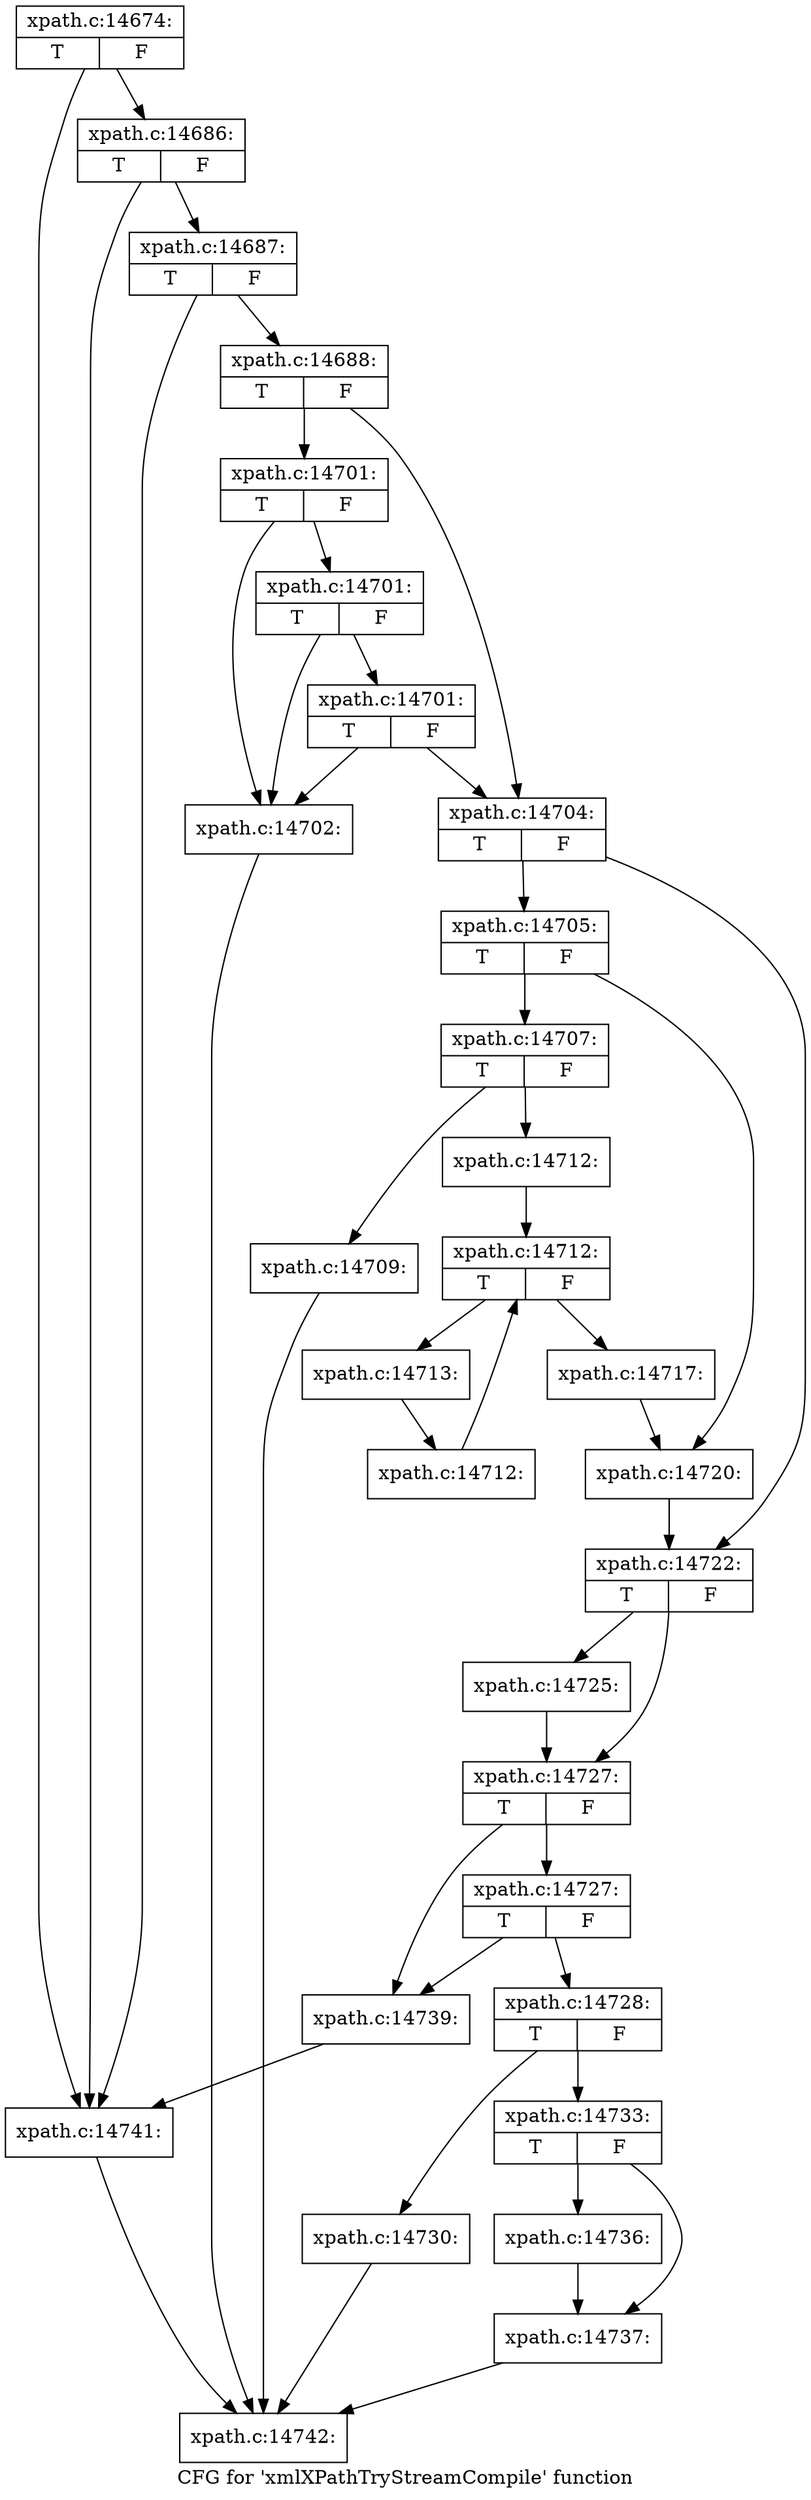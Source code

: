 digraph "CFG for 'xmlXPathTryStreamCompile' function" {
	label="CFG for 'xmlXPathTryStreamCompile' function";

	Node0x4e76420 [shape=record,label="{xpath.c:14674:|{<s0>T|<s1>F}}"];
	Node0x4e76420 -> Node0x4e83ed0;
	Node0x4e76420 -> Node0x4e83fa0;
	Node0x4e83fa0 [shape=record,label="{xpath.c:14686:|{<s0>T|<s1>F}}"];
	Node0x4e83fa0 -> Node0x4e83ed0;
	Node0x4e83fa0 -> Node0x4e83f20;
	Node0x4e83f20 [shape=record,label="{xpath.c:14687:|{<s0>T|<s1>F}}"];
	Node0x4e83f20 -> Node0x4e83ed0;
	Node0x4e83f20 -> Node0x4e83e80;
	Node0x4e83e80 [shape=record,label="{xpath.c:14688:|{<s0>T|<s1>F}}"];
	Node0x4e83e80 -> Node0x4e85600;
	Node0x4e83e80 -> Node0x4e855b0;
	Node0x4e85600 [shape=record,label="{xpath.c:14701:|{<s0>T|<s1>F}}"];
	Node0x4e85600 -> Node0x4e85560;
	Node0x4e85600 -> Node0x4e85960;
	Node0x4e85960 [shape=record,label="{xpath.c:14701:|{<s0>T|<s1>F}}"];
	Node0x4e85960 -> Node0x4e85560;
	Node0x4e85960 -> Node0x4e85910;
	Node0x4e85910 [shape=record,label="{xpath.c:14701:|{<s0>T|<s1>F}}"];
	Node0x4e85910 -> Node0x4e85560;
	Node0x4e85910 -> Node0x4e855b0;
	Node0x4e85560 [shape=record,label="{xpath.c:14702:}"];
	Node0x4e85560 -> Node0x4e78b00;
	Node0x4e855b0 [shape=record,label="{xpath.c:14704:|{<s0>T|<s1>F}}"];
	Node0x4e855b0 -> Node0x4e86430;
	Node0x4e855b0 -> Node0x4e86480;
	Node0x4e86430 [shape=record,label="{xpath.c:14705:|{<s0>T|<s1>F}}"];
	Node0x4e86430 -> Node0x4e86a00;
	Node0x4e86430 -> Node0x4e86a50;
	Node0x4e86a00 [shape=record,label="{xpath.c:14707:|{<s0>T|<s1>F}}"];
	Node0x4e86a00 -> Node0x4e875b0;
	Node0x4e86a00 -> Node0x4e87600;
	Node0x4e875b0 [shape=record,label="{xpath.c:14709:}"];
	Node0x4e875b0 -> Node0x4e78b00;
	Node0x4e87600 [shape=record,label="{xpath.c:14712:}"];
	Node0x4e87600 -> Node0x4e87fe0;
	Node0x4e87fe0 [shape=record,label="{xpath.c:14712:|{<s0>T|<s1>F}}"];
	Node0x4e87fe0 -> Node0x4e88240;
	Node0x4e87fe0 -> Node0x4e87d40;
	Node0x4e88240 [shape=record,label="{xpath.c:14713:}"];
	Node0x4e88240 -> Node0x4e881f0;
	Node0x4e881f0 [shape=record,label="{xpath.c:14712:}"];
	Node0x4e881f0 -> Node0x4e87fe0;
	Node0x4e87d40 [shape=record,label="{xpath.c:14717:}"];
	Node0x4e87d40 -> Node0x4e86a50;
	Node0x4e86a50 [shape=record,label="{xpath.c:14720:}"];
	Node0x4e86a50 -> Node0x4e86480;
	Node0x4e86480 [shape=record,label="{xpath.c:14722:|{<s0>T|<s1>F}}"];
	Node0x4e86480 -> Node0x4e8a9d0;
	Node0x4e86480 -> Node0x4e8af70;
	Node0x4e8a9d0 [shape=record,label="{xpath.c:14725:}"];
	Node0x4e8a9d0 -> Node0x4e8af70;
	Node0x4e8af70 [shape=record,label="{xpath.c:14727:|{<s0>T|<s1>F}}"];
	Node0x4e8af70 -> Node0x4e8b580;
	Node0x4e8af70 -> Node0x4e8b530;
	Node0x4e8b580 [shape=record,label="{xpath.c:14727:|{<s0>T|<s1>F}}"];
	Node0x4e8b580 -> Node0x4e8b4e0;
	Node0x4e8b580 -> Node0x4e8b530;
	Node0x4e8b4e0 [shape=record,label="{xpath.c:14728:|{<s0>T|<s1>F}}"];
	Node0x4e8b4e0 -> Node0x4e8bc40;
	Node0x4e8b4e0 -> Node0x4e8c110;
	Node0x4e8bc40 [shape=record,label="{xpath.c:14730:}"];
	Node0x4e8bc40 -> Node0x4e78b00;
	Node0x4e8c110 [shape=record,label="{xpath.c:14733:|{<s0>T|<s1>F}}"];
	Node0x4e8c110 -> Node0x4e8a950;
	Node0x4e8c110 -> Node0x4655770;
	Node0x4e8a950 [shape=record,label="{xpath.c:14736:}"];
	Node0x4e8a950 -> Node0x4655770;
	Node0x4655770 [shape=record,label="{xpath.c:14737:}"];
	Node0x4655770 -> Node0x4e78b00;
	Node0x4e8b530 [shape=record,label="{xpath.c:14739:}"];
	Node0x4e8b530 -> Node0x4e83ed0;
	Node0x4e83ed0 [shape=record,label="{xpath.c:14741:}"];
	Node0x4e83ed0 -> Node0x4e78b00;
	Node0x4e78b00 [shape=record,label="{xpath.c:14742:}"];
}
